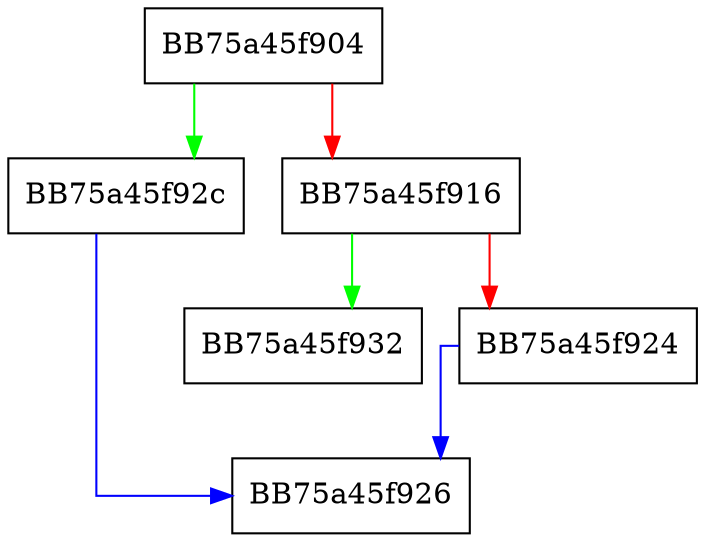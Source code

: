 digraph btreeGetUnusedPage {
  node [shape="box"];
  graph [splines=ortho];
  BB75a45f904 -> BB75a45f92c [color="green"];
  BB75a45f904 -> BB75a45f916 [color="red"];
  BB75a45f916 -> BB75a45f932 [color="green"];
  BB75a45f916 -> BB75a45f924 [color="red"];
  BB75a45f924 -> BB75a45f926 [color="blue"];
  BB75a45f92c -> BB75a45f926 [color="blue"];
}
